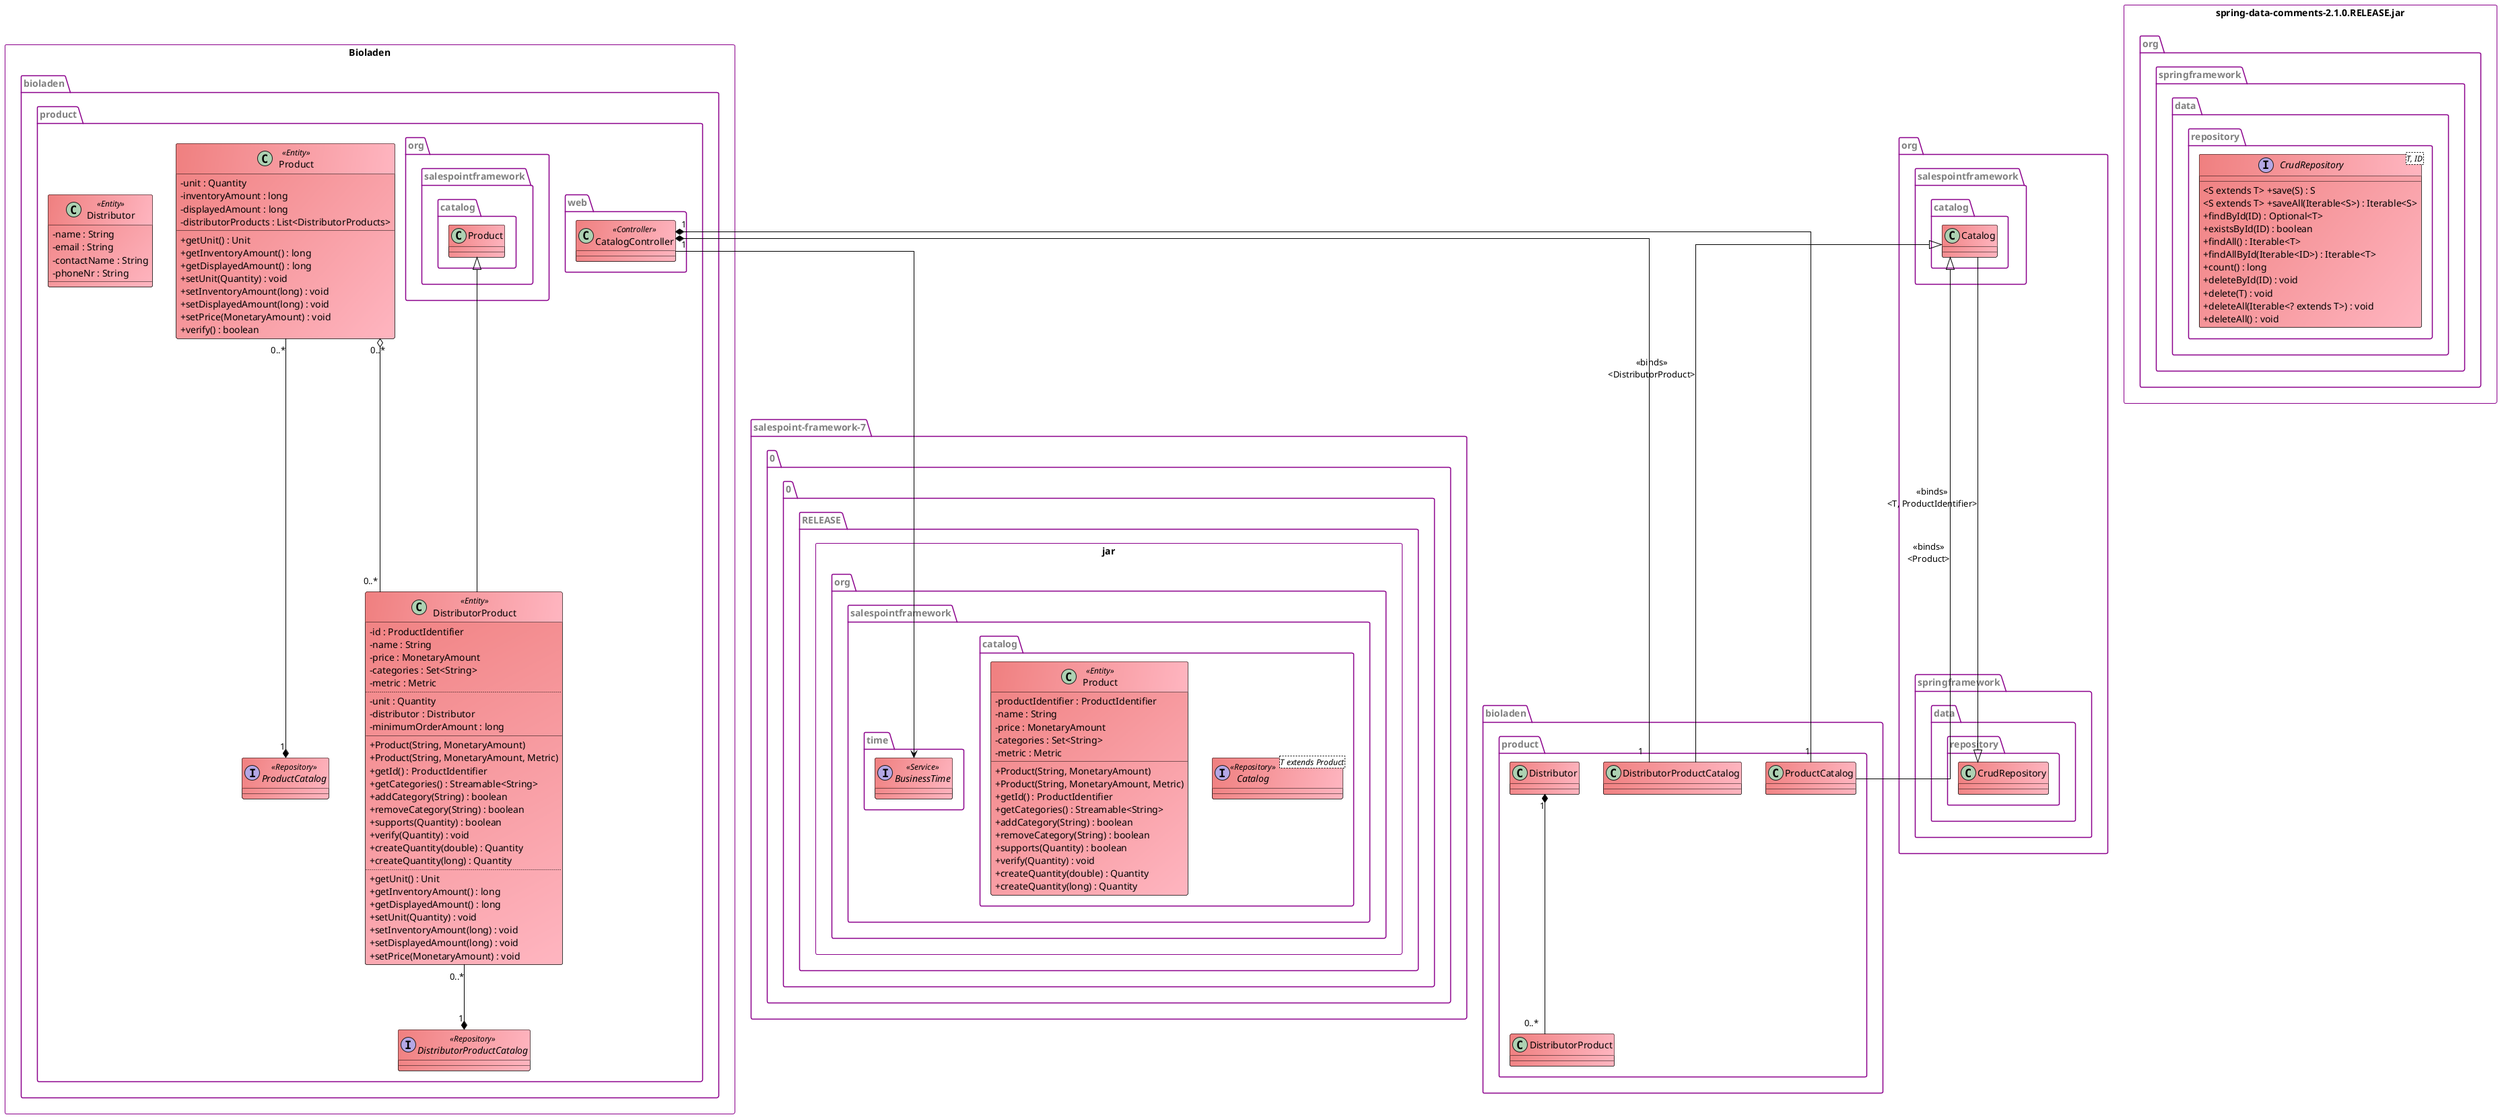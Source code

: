 @startuml

skinparam class {
	BackgroundColor #LightCoral/LightPink
    BorderColor Black
    ArrowColor  Black
}

skinparam package {
    FontColor Grey
    BorderColor DarkMagenta
}

skinparam classAttributeIconSize 0
skinparam linetype ortho



rectangle salespoint-framework-7.0.0.RELEASE.jar {

    namespace org.salespointframework.catalog {
        interface Catalog <T extends Product> <<Repository>> {

        }

        class Product <<Entity>> {
            -productIdentifier : ProductIdentifier
            -name : String
            -price : MonetaryAmount
            -categories : Set<String>
            -metric : Metric

            +Product(String, MonetaryAmount)
            +Product(String, MonetaryAmount, Metric)
            +getId() : ProductIdentifier
            +getCategories() : Streamable<String>
            +addCategory(String) : boolean
            +removeCategory(String) : boolean
            +supports(Quantity) : boolean
            +verify(Quantity) : void
            +createQuantity(double) : Quantity
            +createQuantity(long) : Quantity
        }

    }

    package org.salespointframework.time {
        interface BusinessTime <<Service>> {

        }
    }


}


rectangle spring-data-comments-2.1.0.RELEASE.jar as spring {

    namespace org.springframework.data.repository {
        interface CrudRepository <T, ID>{
            <S extends T> +save(S) : S
            <S extends T> +saveAll(Iterable<S​>) : Iterable<S>
            +findById(ID) : Optional<T>
            +existsById(ID) : boolean
            +findAll() : Iterable<T>
            +findAllById(Iterable<ID>) : Iterable<T>
            +count() : long
            +deleteById(ID) : void
            +delete(T) : void
            +deleteAll(Iterable<? extends T>) : void
            +deleteAll() : void
        }
    }
}

rectangle Bioladen {

    namespace bioladen.product {

        interface ProductCatalog <<Repository>> {

        }

        interface DistributorProductCatalog <<Repository>> {

        }

        class DistributorProduct <<Entity>> extends org.salespointframework.catalog.Product {
            -id : ProductIdentifier
            -name : String
            -price : MonetaryAmount
            -categories : Set<String>
            -metric : Metric
            ..
            -unit : Quantity
            -distributor : Distributor
            -minimumOrderAmount : long
            __
            +Product(String, MonetaryAmount)
            +Product(String, MonetaryAmount, Metric)
            +getId() : ProductIdentifier
            +getCategories() : Streamable<String>
            +addCategory(String) : boolean
            +removeCategory(String) : boolean
            +supports(Quantity) : boolean
            +verify(Quantity) : void
            +createQuantity(double) : Quantity
            +createQuantity(long) : Quantity
            ..
            +getUnit() : Unit
            +getInventoryAmount() : long
            +getDisplayedAmount() : long
            +setUnit(Quantity) : void
            +setInventoryAmount(long) : void
            +setDisplayedAmount(long) : void
            +setPrice(MonetaryAmount) : void
        }

        class Product <<Entity>> {
            -unit : Quantity
            -inventoryAmount : long
            -displayedAmount : long
            -distributorProducts : List<DistributorProducts>

            +getUnit() : Unit
            +getInventoryAmount() : long
            +getDisplayedAmount() : long
            +setUnit(Quantity) : void
            +setInventoryAmount(long) : void
            +setDisplayedAmount(long) : void
            +setPrice(MonetaryAmount) : void
            +verify() : boolean
        }

        class Distributor <<Entity>> {
        -name : String
        -email : String
        -contactName : String
        -phoneNr : String
         }




        Product "0..*" o-- "0..*" DistributorProduct
        DistributorProduct "0..*" --* "1" DistributorProductCatalog
        Product "0..*" --* "1" ProductCatalog


    }

    package bioladen.product.web {
        class CatalogController <<Controller>> {

        }
    }





}

CatalogController "1" *-- "1" bioladen.product.ProductCatalog
CatalogController "1" *-- "1" bioladen.product.DistributorProductCatalog
CatalogController --> BusinessTime
org.salespointframework.catalog.Catalog --|> org.springframework.data.repository.CrudRepository: <<binds>>\n<T, ProductIdentifier>
org.salespointframework.catalog.Catalog <|-- bioladen.product.ProductCatalog: <<binds>>\n<Product>
org.salespointframework.catalog.Catalog <|-- bioladen.product.DistributorProductCatalog: <<binds>>\n<DistributorProduct>
bioladen.product.Distributor "1" *-- "0..*" bioladen.product.DistributorProduct

@enduml